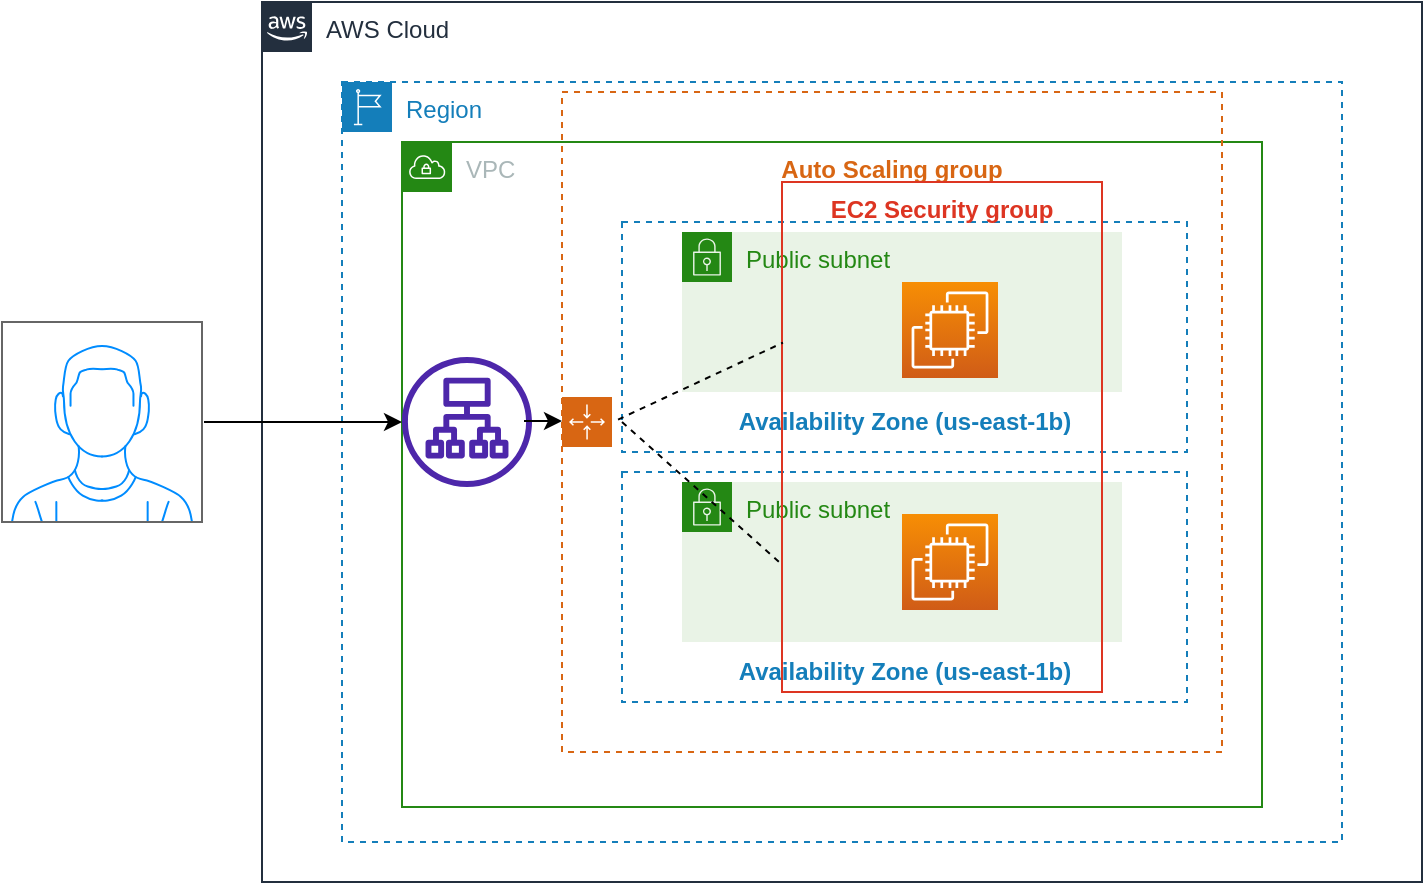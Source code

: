 <mxfile version="21.6.8" type="github">
  <diagram name="Page-1" id="CToY35RI-2fMwX9HFu1c">
    <mxGraphModel dx="1050" dy="574" grid="1" gridSize="10" guides="1" tooltips="1" connect="1" arrows="1" fold="1" page="1" pageScale="1" pageWidth="850" pageHeight="1100" math="0" shadow="0">
      <root>
        <mxCell id="0" />
        <mxCell id="1" parent="0" />
        <mxCell id="OGd5PAXSlVNKg45uwae1-1" value="" style="verticalLabelPosition=bottom;shadow=0;dashed=0;align=center;html=1;verticalAlign=top;strokeWidth=1;shape=mxgraph.mockup.containers.userMale;strokeColor=#666666;strokeColor2=#008cff;" vertex="1" parent="1">
          <mxGeometry x="70" y="270" width="100" height="100" as="geometry" />
        </mxCell>
        <mxCell id="OGd5PAXSlVNKg45uwae1-3" value="AWS Cloud" style="points=[[0,0],[0.25,0],[0.5,0],[0.75,0],[1,0],[1,0.25],[1,0.5],[1,0.75],[1,1],[0.75,1],[0.5,1],[0.25,1],[0,1],[0,0.75],[0,0.5],[0,0.25]];outlineConnect=0;gradientColor=none;html=1;whiteSpace=wrap;fontSize=12;fontStyle=0;container=1;pointerEvents=0;collapsible=0;recursiveResize=0;shape=mxgraph.aws4.group;grIcon=mxgraph.aws4.group_aws_cloud_alt;strokeColor=#232F3E;fillColor=none;verticalAlign=top;align=left;spacingLeft=30;fontColor=#232F3E;dashed=0;" vertex="1" parent="1">
          <mxGeometry x="200" y="110" width="580" height="440" as="geometry" />
        </mxCell>
        <mxCell id="OGd5PAXSlVNKg45uwae1-4" value="Region" style="points=[[0,0],[0.25,0],[0.5,0],[0.75,0],[1,0],[1,0.25],[1,0.5],[1,0.75],[1,1],[0.75,1],[0.5,1],[0.25,1],[0,1],[0,0.75],[0,0.5],[0,0.25]];outlineConnect=0;gradientColor=none;html=1;whiteSpace=wrap;fontSize=12;fontStyle=0;container=1;pointerEvents=0;collapsible=0;recursiveResize=0;shape=mxgraph.aws4.group;grIcon=mxgraph.aws4.group_region;strokeColor=#147EBA;fillColor=none;verticalAlign=top;align=left;spacingLeft=30;fontColor=#147EBA;dashed=1;" vertex="1" parent="1">
          <mxGeometry x="240" y="150" width="500" height="380" as="geometry" />
        </mxCell>
        <mxCell id="OGd5PAXSlVNKg45uwae1-5" value="VPC" style="points=[[0,0],[0.25,0],[0.5,0],[0.75,0],[1,0],[1,0.25],[1,0.5],[1,0.75],[1,1],[0.75,1],[0.5,1],[0.25,1],[0,1],[0,0.75],[0,0.5],[0,0.25]];outlineConnect=0;gradientColor=none;html=1;whiteSpace=wrap;fontSize=12;fontStyle=0;container=1;pointerEvents=0;collapsible=0;recursiveResize=0;shape=mxgraph.aws4.group;grIcon=mxgraph.aws4.group_vpc;strokeColor=#248814;fillColor=none;verticalAlign=top;align=left;spacingLeft=30;fontColor=#AAB7B8;dashed=0;" vertex="1" parent="OGd5PAXSlVNKg45uwae1-4">
          <mxGeometry x="30" y="30" width="430" height="332.5" as="geometry" />
        </mxCell>
        <mxCell id="OGd5PAXSlVNKg45uwae1-2" value="" style="sketch=0;outlineConnect=0;fontColor=#232F3E;gradientColor=none;fillColor=#4D27AA;strokeColor=none;dashed=0;verticalLabelPosition=bottom;verticalAlign=top;align=center;html=1;fontSize=12;fontStyle=0;aspect=fixed;pointerEvents=1;shape=mxgraph.aws4.application_load_balancer;" vertex="1" parent="OGd5PAXSlVNKg45uwae1-5">
          <mxGeometry y="107.5" width="65" height="65" as="geometry" />
        </mxCell>
        <mxCell id="OGd5PAXSlVNKg45uwae1-25" value="" style="endArrow=classic;html=1;rounded=0;" edge="1" parent="OGd5PAXSlVNKg45uwae1-5">
          <mxGeometry width="50" height="50" relative="1" as="geometry">
            <mxPoint x="61" y="139.5" as="sourcePoint" />
            <mxPoint x="80" y="139.5" as="targetPoint" />
          </mxGeometry>
        </mxCell>
        <mxCell id="OGd5PAXSlVNKg45uwae1-6" value="&lt;b&gt;Auto Scaling group&lt;/b&gt;" style="points=[[0,0],[0.25,0],[0.5,0],[0.75,0],[1,0],[1,0.25],[1,0.5],[1,0.75],[1,1],[0.75,1],[0.5,1],[0.25,1],[0,1],[0,0.75],[0,0.5],[0,0.25]];outlineConnect=0;gradientColor=none;html=1;whiteSpace=wrap;fontSize=12;fontStyle=0;container=1;pointerEvents=0;collapsible=0;recursiveResize=0;shape=mxgraph.aws4.groupCenter;grIcon=mxgraph.aws4.group_auto_scaling_group;grStroke=1;strokeColor=#D86613;fillColor=none;verticalAlign=top;align=center;fontColor=#D86613;dashed=1;spacingTop=25;direction=north;" vertex="1" parent="OGd5PAXSlVNKg45uwae1-4">
          <mxGeometry x="110" y="5" width="330" height="330" as="geometry" />
        </mxCell>
        <mxCell id="OGd5PAXSlVNKg45uwae1-11" value="x&lt;br&gt;&lt;br&gt;&lt;br&gt;&lt;br&gt;&lt;br&gt;&lt;br&gt;&lt;b&gt;Availability Zone (us-east-1b)&lt;/b&gt;" style="fillColor=none;strokeColor=#147EBA;dashed=1;verticalAlign=top;fontStyle=0;fontColor=#147EBA;whiteSpace=wrap;html=1;" vertex="1" parent="OGd5PAXSlVNKg45uwae1-6">
          <mxGeometry x="30" y="190" width="282.5" height="115" as="geometry" />
        </mxCell>
        <mxCell id="OGd5PAXSlVNKg45uwae1-13" value="Public subnet" style="points=[[0,0],[0.25,0],[0.5,0],[0.75,0],[1,0],[1,0.25],[1,0.5],[1,0.75],[1,1],[0.75,1],[0.5,1],[0.25,1],[0,1],[0,0.75],[0,0.5],[0,0.25]];outlineConnect=0;gradientColor=none;html=1;whiteSpace=wrap;fontSize=12;fontStyle=0;container=1;pointerEvents=0;collapsible=0;recursiveResize=0;shape=mxgraph.aws4.group;grIcon=mxgraph.aws4.group_security_group;grStroke=0;strokeColor=#248814;fillColor=#E9F3E6;verticalAlign=top;align=left;spacingLeft=30;fontColor=#248814;dashed=0;" vertex="1" parent="OGd5PAXSlVNKg45uwae1-6">
          <mxGeometry x="60" y="195" width="220" height="80" as="geometry" />
        </mxCell>
        <mxCell id="OGd5PAXSlVNKg45uwae1-21" value="" style="sketch=0;points=[[0,0,0],[0.25,0,0],[0.5,0,0],[0.75,0,0],[1,0,0],[0,1,0],[0.25,1,0],[0.5,1,0],[0.75,1,0],[1,1,0],[0,0.25,0],[0,0.5,0],[0,0.75,0],[1,0.25,0],[1,0.5,0],[1,0.75,0]];outlineConnect=0;fontColor=#232F3E;gradientColor=#F78E04;gradientDirection=north;fillColor=#D05C17;strokeColor=#ffffff;dashed=0;verticalLabelPosition=bottom;verticalAlign=top;align=center;html=1;fontSize=12;fontStyle=0;aspect=fixed;shape=mxgraph.aws4.resourceIcon;resIcon=mxgraph.aws4.ec2;" vertex="1" parent="OGd5PAXSlVNKg45uwae1-13">
          <mxGeometry x="110" y="16" width="48" height="48" as="geometry" />
        </mxCell>
        <mxCell id="OGd5PAXSlVNKg45uwae1-18" value="&lt;br&gt;&lt;br&gt;&lt;br&gt;&lt;br&gt;&lt;br&gt;&lt;br&gt;&lt;b&gt;Availability Zone (us-east-1b)&lt;/b&gt;" style="fillColor=none;strokeColor=#147EBA;dashed=1;verticalAlign=top;fontStyle=0;fontColor=#147EBA;whiteSpace=wrap;html=1;" vertex="1" parent="OGd5PAXSlVNKg45uwae1-6">
          <mxGeometry x="30" y="65" width="282.5" height="115" as="geometry" />
        </mxCell>
        <mxCell id="OGd5PAXSlVNKg45uwae1-19" value="Public subnet" style="points=[[0,0],[0.25,0],[0.5,0],[0.75,0],[1,0],[1,0.25],[1,0.5],[1,0.75],[1,1],[0.75,1],[0.5,1],[0.25,1],[0,1],[0,0.75],[0,0.5],[0,0.25]];outlineConnect=0;gradientColor=none;html=1;whiteSpace=wrap;fontSize=12;fontStyle=0;container=1;pointerEvents=0;collapsible=0;recursiveResize=0;shape=mxgraph.aws4.group;grIcon=mxgraph.aws4.group_security_group;grStroke=0;strokeColor=#248814;fillColor=#E9F3E6;verticalAlign=top;align=left;spacingLeft=30;fontColor=#248814;dashed=0;" vertex="1" parent="OGd5PAXSlVNKg45uwae1-6">
          <mxGeometry x="60" y="70" width="220" height="80" as="geometry" />
        </mxCell>
        <mxCell id="OGd5PAXSlVNKg45uwae1-20" value="" style="sketch=0;points=[[0,0,0],[0.25,0,0],[0.5,0,0],[0.75,0,0],[1,0,0],[0,1,0],[0.25,1,0],[0.5,1,0],[0.75,1,0],[1,1,0],[0,0.25,0],[0,0.5,0],[0,0.75,0],[1,0.25,0],[1,0.5,0],[1,0.75,0]];outlineConnect=0;fontColor=#232F3E;gradientColor=#F78E04;gradientDirection=north;fillColor=#D05C17;strokeColor=#ffffff;dashed=0;verticalLabelPosition=bottom;verticalAlign=top;align=center;html=1;fontSize=12;fontStyle=0;aspect=fixed;shape=mxgraph.aws4.resourceIcon;resIcon=mxgraph.aws4.ec2;" vertex="1" parent="OGd5PAXSlVNKg45uwae1-6">
          <mxGeometry x="170" y="95" width="48" height="48" as="geometry" />
        </mxCell>
        <mxCell id="OGd5PAXSlVNKg45uwae1-22" value="&lt;b&gt;EC2 Security group&lt;/b&gt;" style="fillColor=none;strokeColor=#DD3522;verticalAlign=top;fontStyle=0;fontColor=#DD3522;whiteSpace=wrap;html=1;" vertex="1" parent="OGd5PAXSlVNKg45uwae1-6">
          <mxGeometry x="110" y="45" width="160" height="255" as="geometry" />
        </mxCell>
        <mxCell id="OGd5PAXSlVNKg45uwae1-26" value="" style="endArrow=none;dashed=1;html=1;rounded=0;entryX=0.003;entryY=0.315;entryDx=0;entryDy=0;entryPerimeter=0;exitX=-0.007;exitY=0.859;exitDx=0;exitDy=0;exitPerimeter=0;" edge="1" parent="OGd5PAXSlVNKg45uwae1-6" source="OGd5PAXSlVNKg45uwae1-18" target="OGd5PAXSlVNKg45uwae1-22">
          <mxGeometry width="50" height="50" relative="1" as="geometry">
            <mxPoint x="25" y="165" as="sourcePoint" />
            <mxPoint x="75" y="115" as="targetPoint" />
          </mxGeometry>
        </mxCell>
        <mxCell id="OGd5PAXSlVNKg45uwae1-27" value="" style="endArrow=none;dashed=1;html=1;rounded=0;entryX=0;entryY=0.75;entryDx=0;entryDy=0;" edge="1" parent="OGd5PAXSlVNKg45uwae1-6" target="OGd5PAXSlVNKg45uwae1-22">
          <mxGeometry width="50" height="50" relative="1" as="geometry">
            <mxPoint x="30" y="165" as="sourcePoint" />
            <mxPoint x="120" y="135" as="targetPoint" />
          </mxGeometry>
        </mxCell>
        <mxCell id="OGd5PAXSlVNKg45uwae1-17" value="" style="endArrow=classic;html=1;rounded=0;" edge="1" parent="1" target="OGd5PAXSlVNKg45uwae1-2">
          <mxGeometry width="50" height="50" relative="1" as="geometry">
            <mxPoint x="171" y="320" as="sourcePoint" />
            <mxPoint x="260" y="320" as="targetPoint" />
          </mxGeometry>
        </mxCell>
      </root>
    </mxGraphModel>
  </diagram>
</mxfile>
